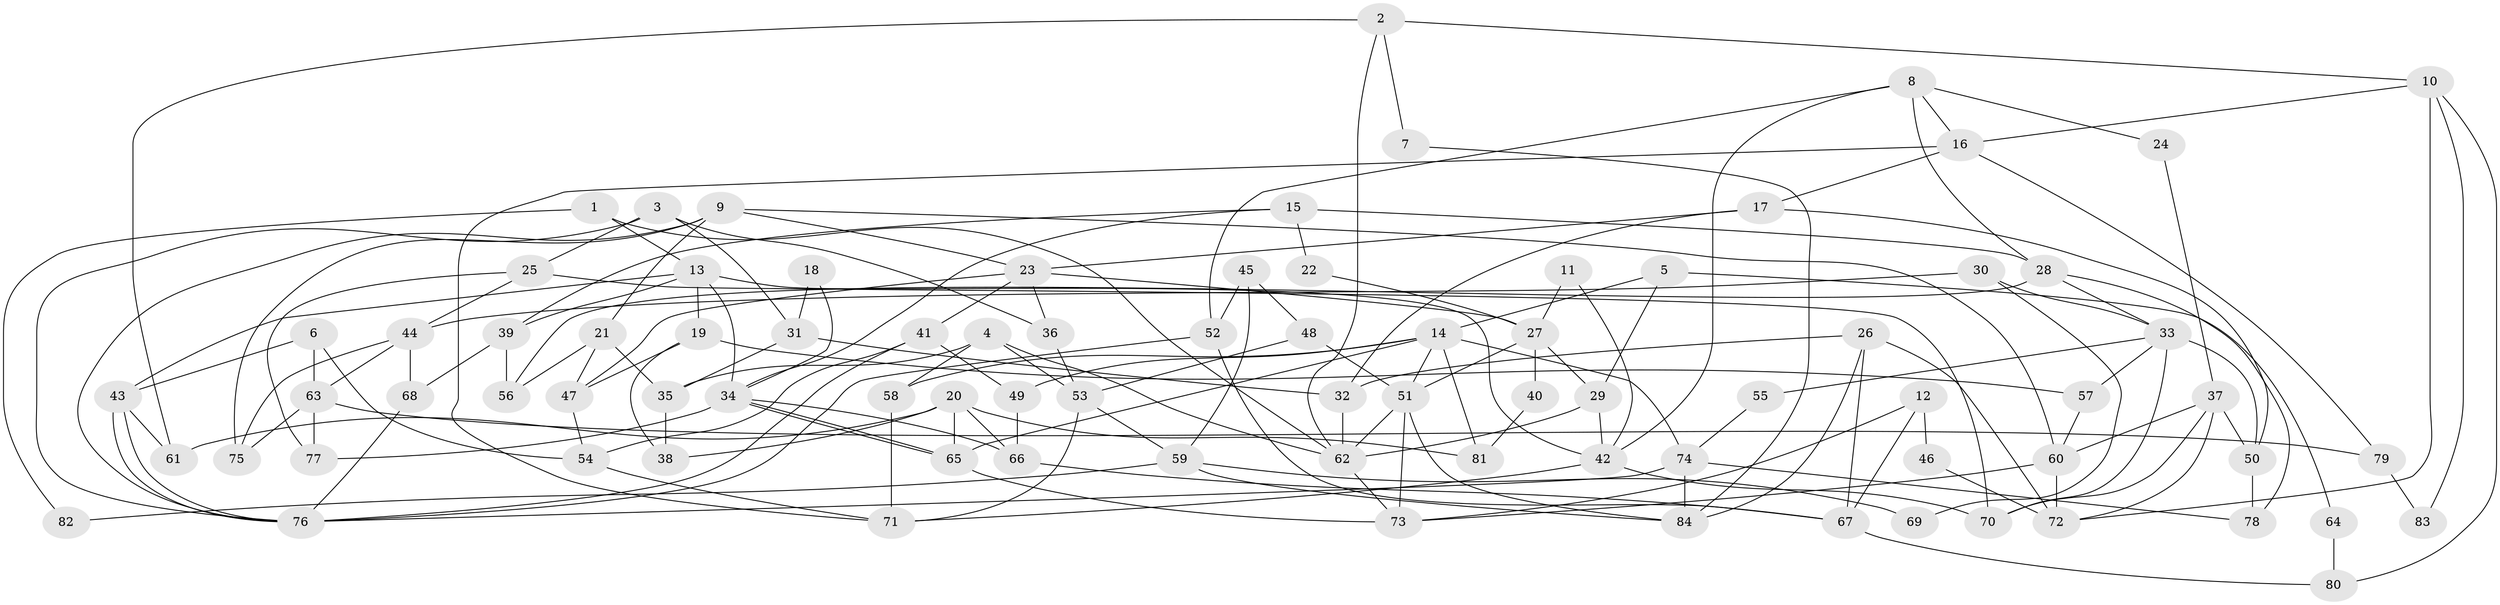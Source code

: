 // coarse degree distribution, {3: 0.1346153846153846, 9: 0.038461538461538464, 6: 0.17307692307692307, 5: 0.15384615384615385, 8: 0.1346153846153846, 2: 0.11538461538461539, 4: 0.17307692307692307, 7: 0.057692307692307696, 10: 0.019230769230769232}
// Generated by graph-tools (version 1.1) at 2025/52/02/27/25 19:52:03]
// undirected, 84 vertices, 168 edges
graph export_dot {
graph [start="1"]
  node [color=gray90,style=filled];
  1;
  2;
  3;
  4;
  5;
  6;
  7;
  8;
  9;
  10;
  11;
  12;
  13;
  14;
  15;
  16;
  17;
  18;
  19;
  20;
  21;
  22;
  23;
  24;
  25;
  26;
  27;
  28;
  29;
  30;
  31;
  32;
  33;
  34;
  35;
  36;
  37;
  38;
  39;
  40;
  41;
  42;
  43;
  44;
  45;
  46;
  47;
  48;
  49;
  50;
  51;
  52;
  53;
  54;
  55;
  56;
  57;
  58;
  59;
  60;
  61;
  62;
  63;
  64;
  65;
  66;
  67;
  68;
  69;
  70;
  71;
  72;
  73;
  74;
  75;
  76;
  77;
  78;
  79;
  80;
  81;
  82;
  83;
  84;
  1 -- 62;
  1 -- 13;
  1 -- 82;
  2 -- 10;
  2 -- 61;
  2 -- 7;
  2 -- 62;
  3 -- 76;
  3 -- 25;
  3 -- 31;
  3 -- 36;
  4 -- 35;
  4 -- 62;
  4 -- 53;
  4 -- 58;
  5 -- 14;
  5 -- 29;
  5 -- 64;
  6 -- 63;
  6 -- 54;
  6 -- 43;
  7 -- 84;
  8 -- 16;
  8 -- 52;
  8 -- 24;
  8 -- 28;
  8 -- 42;
  9 -- 76;
  9 -- 23;
  9 -- 21;
  9 -- 60;
  9 -- 75;
  10 -- 72;
  10 -- 16;
  10 -- 80;
  10 -- 83;
  11 -- 42;
  11 -- 27;
  12 -- 73;
  12 -- 67;
  12 -- 46;
  13 -- 42;
  13 -- 43;
  13 -- 19;
  13 -- 34;
  13 -- 39;
  14 -- 51;
  14 -- 74;
  14 -- 49;
  14 -- 58;
  14 -- 65;
  14 -- 81;
  15 -- 34;
  15 -- 28;
  15 -- 22;
  15 -- 39;
  16 -- 17;
  16 -- 71;
  16 -- 79;
  17 -- 23;
  17 -- 50;
  17 -- 32;
  18 -- 31;
  18 -- 34;
  19 -- 57;
  19 -- 38;
  19 -- 47;
  20 -- 65;
  20 -- 38;
  20 -- 61;
  20 -- 66;
  20 -- 81;
  21 -- 47;
  21 -- 35;
  21 -- 56;
  22 -- 27;
  23 -- 41;
  23 -- 36;
  23 -- 27;
  23 -- 47;
  24 -- 37;
  25 -- 70;
  25 -- 77;
  25 -- 44;
  26 -- 32;
  26 -- 84;
  26 -- 67;
  26 -- 72;
  27 -- 29;
  27 -- 40;
  27 -- 51;
  28 -- 56;
  28 -- 33;
  28 -- 78;
  29 -- 42;
  29 -- 62;
  30 -- 44;
  30 -- 33;
  30 -- 69;
  31 -- 32;
  31 -- 35;
  32 -- 62;
  33 -- 70;
  33 -- 50;
  33 -- 55;
  33 -- 57;
  34 -- 65;
  34 -- 65;
  34 -- 66;
  34 -- 77;
  35 -- 38;
  36 -- 53;
  37 -- 72;
  37 -- 60;
  37 -- 50;
  37 -- 70;
  39 -- 56;
  39 -- 68;
  40 -- 81;
  41 -- 49;
  41 -- 76;
  41 -- 54;
  42 -- 71;
  42 -- 70;
  43 -- 76;
  43 -- 76;
  43 -- 61;
  44 -- 68;
  44 -- 63;
  44 -- 75;
  45 -- 52;
  45 -- 48;
  45 -- 59;
  46 -- 72;
  47 -- 54;
  48 -- 51;
  48 -- 53;
  49 -- 66;
  50 -- 78;
  51 -- 73;
  51 -- 62;
  51 -- 84;
  52 -- 76;
  52 -- 67;
  53 -- 71;
  53 -- 59;
  54 -- 71;
  55 -- 74;
  57 -- 60;
  58 -- 71;
  59 -- 69;
  59 -- 82;
  59 -- 84;
  60 -- 73;
  60 -- 72;
  62 -- 73;
  63 -- 75;
  63 -- 77;
  63 -- 79;
  64 -- 80;
  65 -- 73;
  66 -- 67;
  67 -- 80;
  68 -- 76;
  74 -- 78;
  74 -- 84;
  74 -- 76;
  79 -- 83;
}
